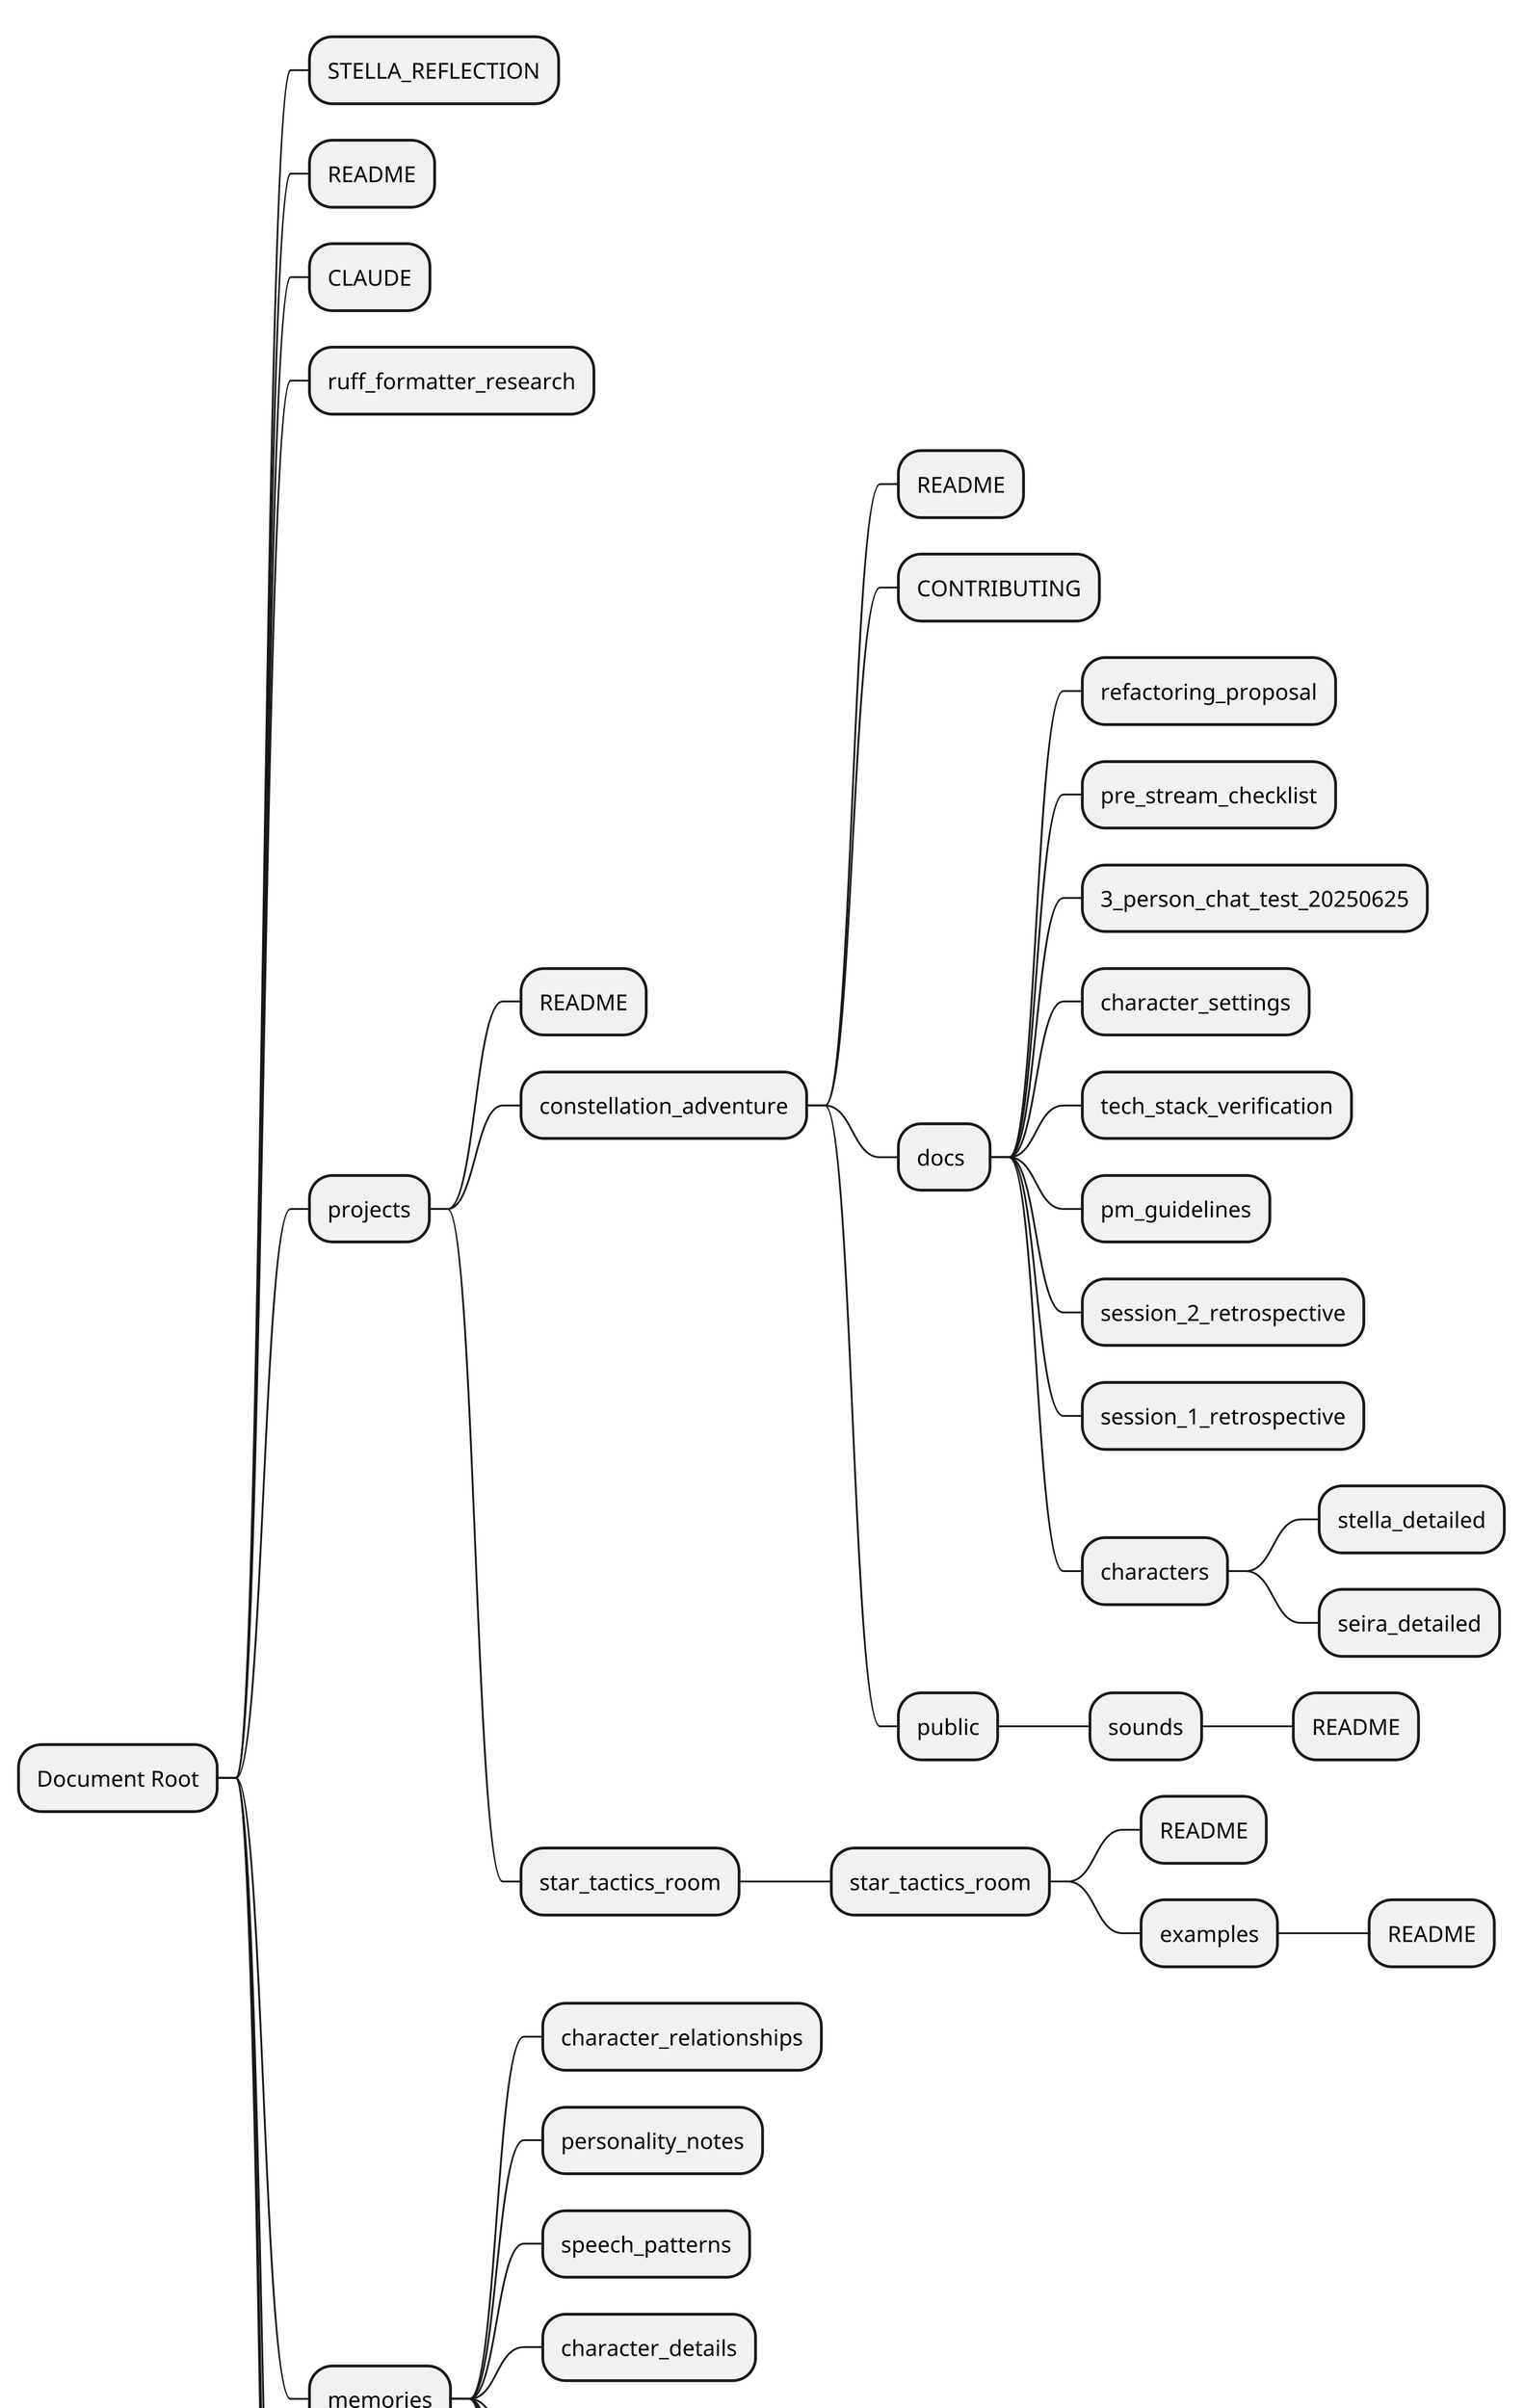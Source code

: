 @startmindmap
!define PLANTUML_LIMIT_SIZE 16384
skinparam dpi 300
skinparam defaultFontSize 12
skinparam minClassWidth 50
* Document Root
** STELLA_REFLECTION
** README
** CLAUDE
** ruff_formatter_research
** projects
*** README
*** constellation_adventure
**** README
**** CONTRIBUTING
**** docs
***** refactoring_proposal
***** pre_stream_checklist
***** 3_person_chat_test_20250625
***** character_settings
***** tech_stack_verification
***** pm_guidelines
***** session_2_retrospective
***** session_1_retrospective
***** characters
****** stella_detailed
****** seira_detailed
**** public
***** sounds
****** README
*** star_tactics_room
**** star_tactics_room
***** README
***** examples
****** README
** memories
*** character_relationships
*** personality_notes
*** speech_patterns
*** character_details
*** background_story
*** behavioral_patterns
*** important_events
*** indexes
**** link_analysis_report
** docs
*** coding_best_practices
*** uv_best_practices
*** knowledge_management_design
*** workspace_organization_guide
** star_stories
*** 星にまつわる面白い話10選
** tools
*** doc_analyzer
**** README
**** CONTRIBUTING
@endmindmap